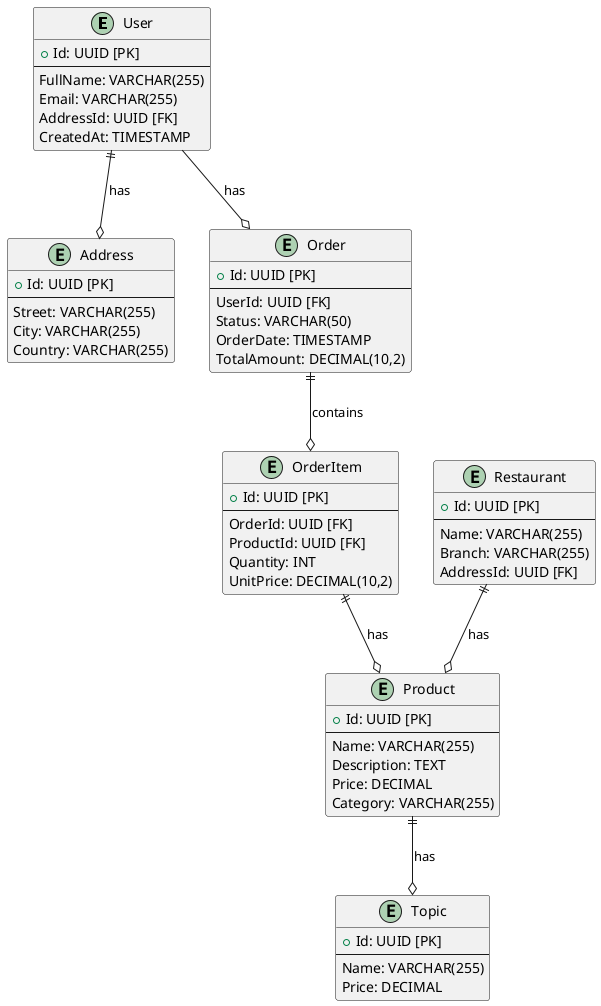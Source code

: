 @startuml Delivery App

entity User {
    +Id: UUID [PK]
    --
    FullName: VARCHAR(255)
    Email: VARCHAR(255)
    AddressId: UUID [FK]
    CreatedAt: TIMESTAMP
}

entity Address {
    +Id: UUID [PK]
    --
    Street: VARCHAR(255)
    City: VARCHAR(255)
    Country: VARCHAR(255)
}

entity Restaurant {
    + Id: UUID [PK]
    --
    Name: VARCHAR(255)
    Branch: VARCHAR(255)
    AddressId: UUID [FK]
}

entity Product {
    +Id: UUID [PK]
    --
    Name: VARCHAR(255)
    Description: TEXT
    Price: DECIMAL
    Category: VARCHAR(255)
}

entity Topic {
    + Id: UUID [PK]
    --
    Name: VARCHAR(255)
    Price: DECIMAL
}

entity Order {
    +Id: UUID [PK]
    --
    UserId: UUID [FK]
    Status: VARCHAR(50)
    OrderDate: TIMESTAMP
    TotalAmount: DECIMAL(10,2)
}

entity OrderItem {
    +Id: UUID [PK]
    --
    OrderId: UUID [FK]
    ProductId: UUID [FK]
    Quantity: INT
    UnitPrice: DECIMAL(10,2)
}

User ||--o Address : "has"
User --o Order : "has"
Order ||--o OrderItem : "contains"
OrderItem ||--o Product : "has"
Product ||--o Topic : "has"
Restaurant ||--o Product : "has"

@enduml
